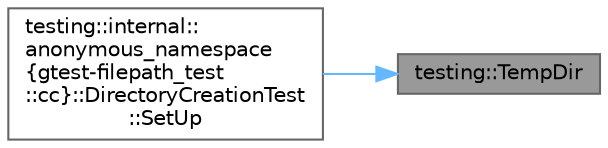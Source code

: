digraph "testing::TempDir"
{
 // LATEX_PDF_SIZE
  bgcolor="transparent";
  edge [fontname=Helvetica,fontsize=10,labelfontname=Helvetica,labelfontsize=10];
  node [fontname=Helvetica,fontsize=10,shape=box,height=0.2,width=0.4];
  rankdir="RL";
  Node1 [id="Node000001",label="testing::TempDir",height=0.2,width=0.4,color="gray40", fillcolor="grey60", style="filled", fontcolor="black",tooltip=" "];
  Node1 -> Node2 [id="edge1_Node000001_Node000002",dir="back",color="steelblue1",style="solid",tooltip=" "];
  Node2 [id="Node000002",label="testing::internal::\lanonymous_namespace\l\{gtest-filepath_test\l::cc\}::DirectoryCreationTest\l::SetUp",height=0.2,width=0.4,color="grey40", fillcolor="white", style="filled",URL="$classtesting_1_1internal_1_1anonymous__namespace_02gtest-filepath__test_8cc_03_1_1_directory_creation_test.html#ab7b98315dc058841d1a2f8d665767cb3",tooltip=" "];
}
